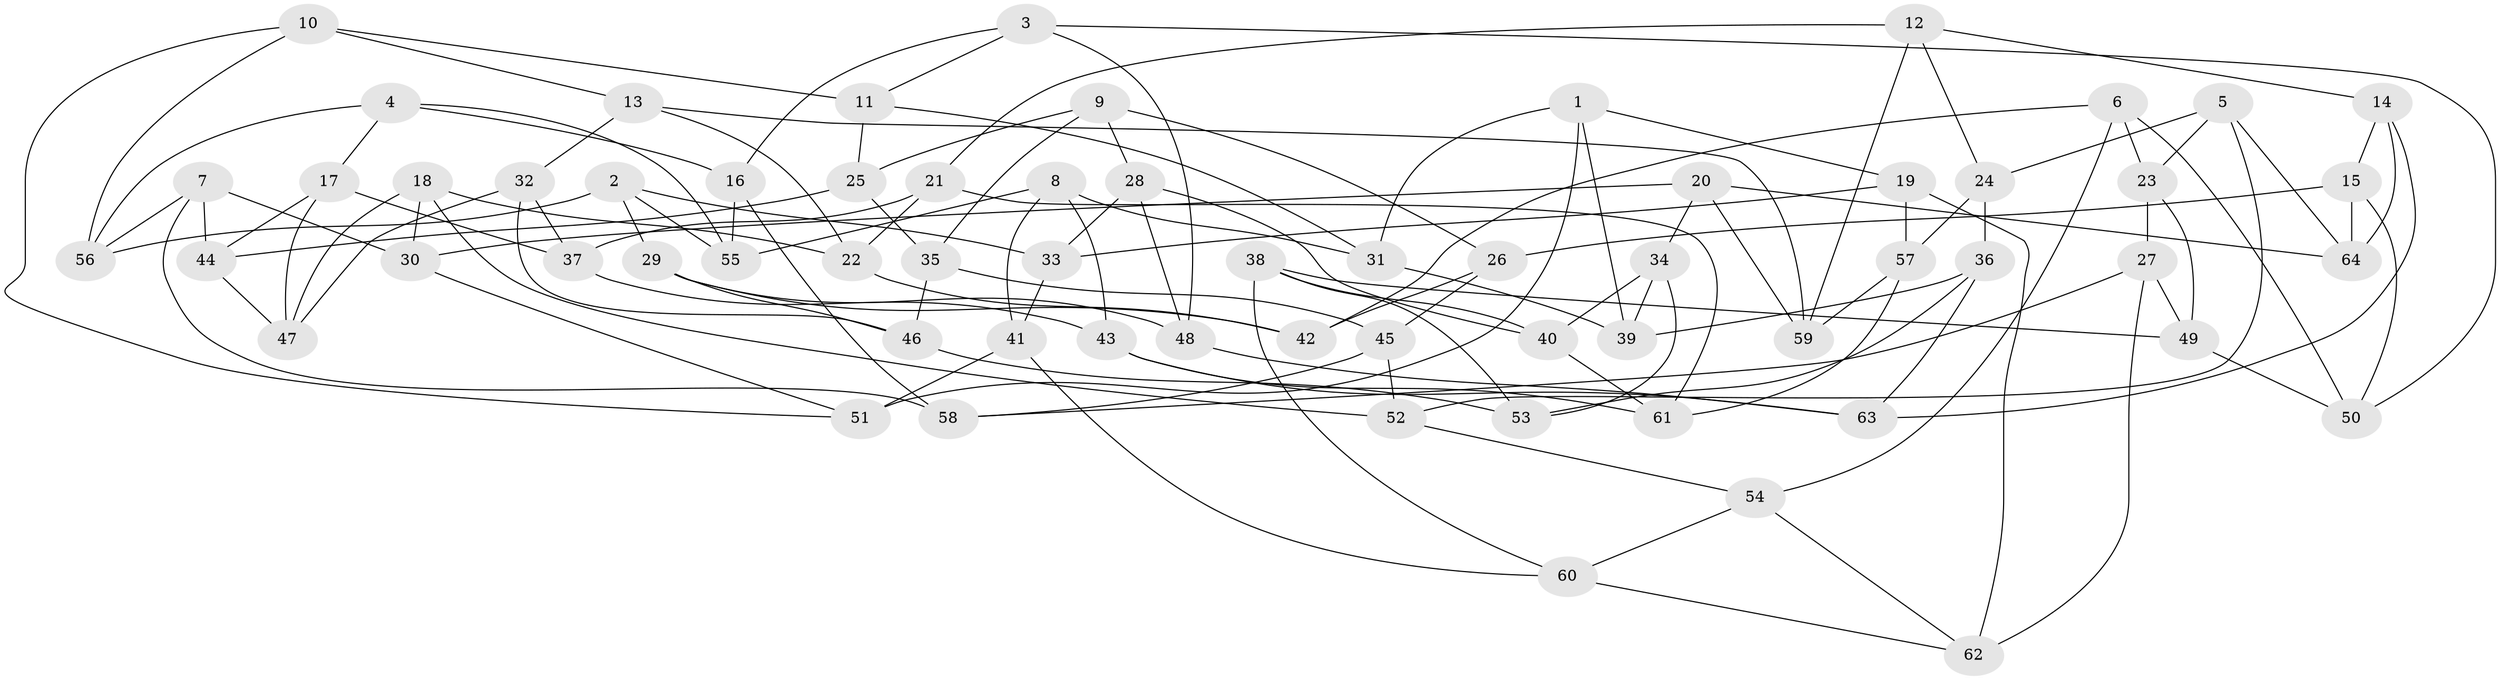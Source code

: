 // Generated by graph-tools (version 1.1) at 2025/37/03/09/25 02:37:58]
// undirected, 64 vertices, 128 edges
graph export_dot {
graph [start="1"]
  node [color=gray90,style=filled];
  1;
  2;
  3;
  4;
  5;
  6;
  7;
  8;
  9;
  10;
  11;
  12;
  13;
  14;
  15;
  16;
  17;
  18;
  19;
  20;
  21;
  22;
  23;
  24;
  25;
  26;
  27;
  28;
  29;
  30;
  31;
  32;
  33;
  34;
  35;
  36;
  37;
  38;
  39;
  40;
  41;
  42;
  43;
  44;
  45;
  46;
  47;
  48;
  49;
  50;
  51;
  52;
  53;
  54;
  55;
  56;
  57;
  58;
  59;
  60;
  61;
  62;
  63;
  64;
  1 -- 51;
  1 -- 31;
  1 -- 39;
  1 -- 19;
  2 -- 33;
  2 -- 55;
  2 -- 56;
  2 -- 29;
  3 -- 48;
  3 -- 11;
  3 -- 50;
  3 -- 16;
  4 -- 56;
  4 -- 55;
  4 -- 17;
  4 -- 16;
  5 -- 23;
  5 -- 52;
  5 -- 24;
  5 -- 64;
  6 -- 23;
  6 -- 54;
  6 -- 42;
  6 -- 50;
  7 -- 56;
  7 -- 58;
  7 -- 30;
  7 -- 44;
  8 -- 41;
  8 -- 43;
  8 -- 55;
  8 -- 31;
  9 -- 35;
  9 -- 25;
  9 -- 28;
  9 -- 26;
  10 -- 13;
  10 -- 51;
  10 -- 56;
  10 -- 11;
  11 -- 31;
  11 -- 25;
  12 -- 24;
  12 -- 21;
  12 -- 14;
  12 -- 59;
  13 -- 32;
  13 -- 22;
  13 -- 59;
  14 -- 15;
  14 -- 63;
  14 -- 64;
  15 -- 26;
  15 -- 64;
  15 -- 50;
  16 -- 55;
  16 -- 58;
  17 -- 44;
  17 -- 47;
  17 -- 37;
  18 -- 52;
  18 -- 47;
  18 -- 22;
  18 -- 30;
  19 -- 62;
  19 -- 57;
  19 -- 33;
  20 -- 30;
  20 -- 64;
  20 -- 59;
  20 -- 34;
  21 -- 37;
  21 -- 22;
  21 -- 61;
  22 -- 42;
  23 -- 27;
  23 -- 49;
  24 -- 57;
  24 -- 36;
  25 -- 44;
  25 -- 35;
  26 -- 45;
  26 -- 42;
  27 -- 58;
  27 -- 49;
  27 -- 62;
  28 -- 40;
  28 -- 33;
  28 -- 48;
  29 -- 48;
  29 -- 42;
  29 -- 46;
  30 -- 51;
  31 -- 39;
  32 -- 46;
  32 -- 37;
  32 -- 47;
  33 -- 41;
  34 -- 53;
  34 -- 39;
  34 -- 40;
  35 -- 45;
  35 -- 46;
  36 -- 63;
  36 -- 53;
  36 -- 39;
  37 -- 43;
  38 -- 40;
  38 -- 53;
  38 -- 60;
  38 -- 49;
  40 -- 61;
  41 -- 51;
  41 -- 60;
  43 -- 61;
  43 -- 63;
  44 -- 47;
  45 -- 58;
  45 -- 52;
  46 -- 53;
  48 -- 63;
  49 -- 50;
  52 -- 54;
  54 -- 60;
  54 -- 62;
  57 -- 61;
  57 -- 59;
  60 -- 62;
}
